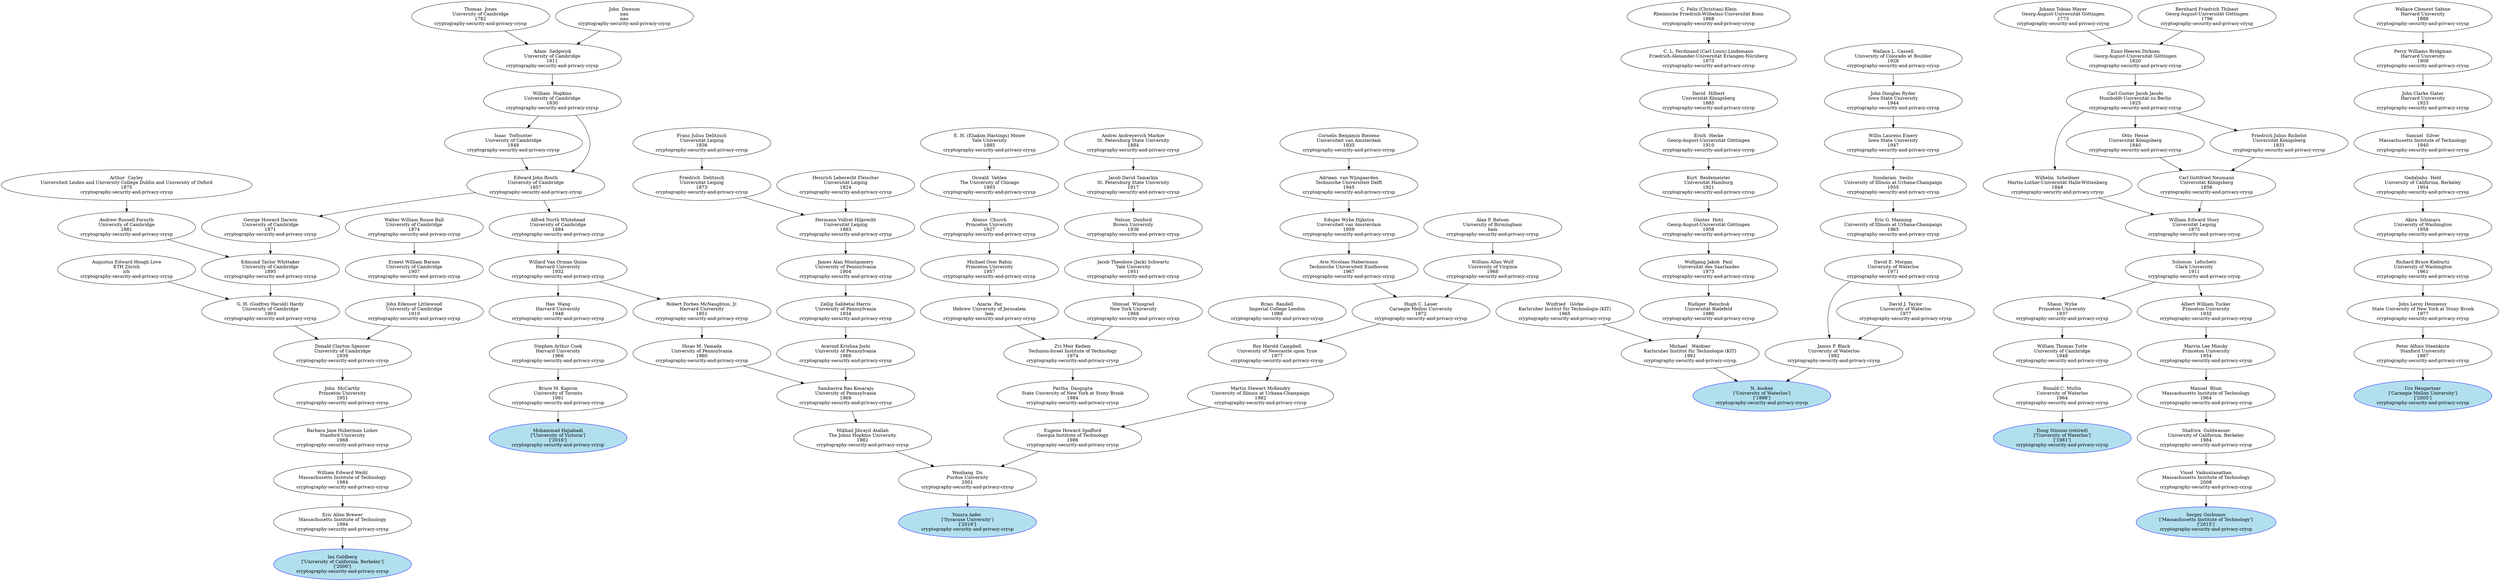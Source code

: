 digraph "Academic Genealogy for cryptography-security-and-privacy-crysp" {
	218594 [label="Yousra Aafer 
['Syracuse University']
['2016']
cryptography-security-and-privacy-crysp" color=blue fillcolor=lightblue2 style=filled]
	67046 [label="N. Asokan
['University of Waterloo']
['1998']
cryptography-security-and-privacy-crysp" color=blue fillcolor=lightblue2 style=filled]
	70144 [label="Ian Goldberg
['University of California, Berkeley']
['2000']
cryptography-security-and-privacy-crysp" color=blue fillcolor=lightblue2 style=filled]
	203875 [label="Sergey Gorbunov
['Massachusetts Institute of Technology']
['2015']
cryptography-security-and-privacy-crysp" color=blue fillcolor=lightblue2 style=filled]
	206018 [label="Mohammad Hajiabadi
['University of Victoria']
['2016']
cryptography-security-and-privacy-crysp" color=blue fillcolor=lightblue2 style=filled]
	145850 [label="Urs Hengartner
['Carnegie Mellon University']
['2005']
cryptography-security-and-privacy-crysp" color=blue fillcolor=lightblue2 style=filled]
	33044 [label="Doug Stinson (retired)
['University of Waterloo']
['1981']
cryptography-security-and-privacy-crysp" color=blue fillcolor=lightblue2 style=filled]
	81699 [label="Wenliang  Du
Purdue University
2001
cryptography-security-and-privacy-crysp"]
	120682 [label="Michael   Waidner
Karlsruher Institut für Technologie (KIT)
1991
cryptography-security-and-privacy-crysp"]
	66819 [label="James P. Black
University of Waterloo
1982
cryptography-security-and-privacy-crysp"]
	67451 [label="Eric Allen Brewer
Massachusetts Institute of Technology
1994
cryptography-security-and-privacy-crysp"]
	133526 [label="Vinod  Vaikuntanathan
Massachusetts Institute of Technology
2008
cryptography-security-and-privacy-crysp"]
	72032 [label="Bruce M. Kapron
University of Toronto
1991
cryptography-security-and-privacy-crysp"]
	50087 [label="Peter Alfons Steenkiste
Stanford University
1987
cryptography-security-and-privacy-crysp"]
	33040 [label="Ronald C. Mullin
University of Waterloo
1964
cryptography-security-and-privacy-crysp"]
	47076 [label="Mikhail Jibrayil Atallah
The Johns Hopkins University
1982
cryptography-security-and-privacy-crysp"]
	81691 [label="Eugene Howard Spafford
Georgia Institute of Technology
1986
cryptography-security-and-privacy-crysp"]
	120676 [label="Winfried   Görke
Karlsruher Institut für Technologie (KIT)
1965
cryptography-security-and-privacy-crysp"]
	58017 [label="Rüdiger  Reischuk
Universität Bielefeld
1980
cryptography-security-and-privacy-crysp"]
	66870 [label="David J. Taylor
University of Waterloo
1977
cryptography-security-and-privacy-crysp"]
	66871 [label="David E. Morgan
University of Waterloo
1971
cryptography-security-and-privacy-crysp"]
	67447 [label="William Edward Weihl
Massachusetts Institute of Technology
1984
cryptography-security-and-privacy-crysp"]
	35879 [label="Shafrira  Goldwasser
University of California, Berkeley
1984
cryptography-security-and-privacy-crysp"]
	14011 [label="Stephen Arthur Cook
Harvard University
1966
cryptography-security-and-privacy-crysp"]
	40909 [label="John Leroy Hennessy
State University of New York at Stony Brook
1977
cryptography-security-and-privacy-crysp"]
	15096 [label="William Thomas Tutte
University of Cambridge
1948
cryptography-security-and-privacy-crysp"]
	50660 [label="Sambasiva Rao Kosaraju
University of Pennsylvania
1969
cryptography-security-and-privacy-crysp"]
	52892 [label="Partha  Dasgupta
State University of New York at Stony Brook
1984
cryptography-security-and-privacy-crysp"]
	106989 [label="Martin Stewart McKendry
University of Illinois at Urbana-Champaign
1982
cryptography-security-and-privacy-crysp"]
	21130 [label="Wolfgang Jakob  Paul
Universität des Saarlandes
1973
cryptography-security-and-privacy-crysp"]
	66872 [label="Eric G. Manning
University of Illinois at Urbana-Champaign
1965
cryptography-security-and-privacy-crysp"]
	61932 [label="Barbara Jane Huberman Liskov
Stanford University
1968
cryptography-security-and-privacy-crysp"]
	13373 [label="Manuel  Blum
Massachusetts Institute of Technology
1964
cryptography-security-and-privacy-crysp"]
	29869 [label="Hao  Wang
Harvard University
1948
cryptography-security-and-privacy-crysp"]
	94545 [label="Richard Bruce Kieburtz
University of Washington
1961
cryptography-security-and-privacy-crysp"]
	1406 [label="Shaun  Wylie
Princeton University
1937
cryptography-security-and-privacy-crysp"]
	129486 [label="Aravind Krishna Joshi
University of Pennsylvania
1960
cryptography-security-and-privacy-crysp"]
	53467 [label="Hisao M. Yamada
University of Pennsylvania
1960
cryptography-security-and-privacy-crysp"]
	11624 [label="Zvi Meir Kedem
Technion-Israel Institute of Technology
1974
cryptography-security-and-privacy-crysp"]
	94846 [label="Roy Harold Campbell
University of Newcastle upon Tyne
1977
cryptography-security-and-privacy-crysp"]
	21668 [label="Günter  Hotz
Georg-August-Universität Göttingen
1958
cryptography-security-and-privacy-crysp"]
	92718 [label="Sundaram  Seshu
University of Illinois at Urbana-Champaign
1955
cryptography-security-and-privacy-crysp"]
	22145 [label="John  McCarthy
Princeton University
1951
cryptography-security-and-privacy-crysp"]
	6869 [label="Marvin Lee Minsky
Princeton University
1954
cryptography-security-and-privacy-crysp"]
	73831 [label="Willard Van Orman Quine
Harvard University
1932
cryptography-security-and-privacy-crysp"]
	21212 [label="Akira  Ishimaru
University of Washington
1958
cryptography-security-and-privacy-crysp"]
	7461 [label="Solomon  Lefschetz
Clark University
1911
cryptography-security-and-privacy-crysp"]
	76341 [label="Zellig Sabbetai Harris
University of Pennsylvania
1934
cryptography-security-and-privacy-crysp"]
	74578 [label="Robert Forbes McNaughton, Jr.
Harvard University
1951
cryptography-security-and-privacy-crysp"]
	74435 [label="Azaria  Paz
Hebrew University of Jerusalem
lem
cryptography-security-and-privacy-crysp"]
	8737 [label="Shmuel  Winograd
New York University
1968
cryptography-security-and-privacy-crysp"]
	149829 [label="Brian  Randell
Imperial College London
1989
cryptography-security-and-privacy-crysp"]
	185791 [label="Hugh C. Lauer
Carnegie Mellon University
1972
cryptography-security-and-privacy-crysp"]
	15252 [label="Kurt  Reidemeister
Universität Hamburg
1921
cryptography-security-and-privacy-crysp"]
	92644 [label="Willis Laurens Emery
Iowa State University
1947
cryptography-security-and-privacy-crysp"]
	10290 [label="Donald Clayton Spencer
University of Cambridge
1939
cryptography-security-and-privacy-crysp"]
	8581 [label="Albert William Tucker
Princeton University
1932
cryptography-security-and-privacy-crysp"]
	78732 [label="Alfred North Whitehead
University of Cambridge
1884
cryptography-security-and-privacy-crysp"]
	35108 [label="Gedaliahu  Held
University of California, Berkeley
1954
cryptography-security-and-privacy-crysp"]
	7451 [label="William Edward Story
Universität Leipzig
1875
cryptography-security-and-privacy-crysp"]
	129621 [label="James Alan Montgomery
University of Pennsylvania
1904
cryptography-security-and-privacy-crysp"]
	8023 [label="Michael Oser Rabin
Princeton University
1957
cryptography-security-and-privacy-crysp"]
	13409 [label="Jacob Theodore (Jack) Schwartz
Yale University
1951
cryptography-security-and-privacy-crysp"]
	50067 [label="Arie Nicolaas Habermann
Technische Universiteit Eindhoven
1967
cryptography-security-and-privacy-crysp"]
	50092 [label="William Allan Wulf
University of Virginia
1968
cryptography-security-and-privacy-crysp"]
	7379 [label="Erich  Hecke
Georg-August-Universität Göttingen
1910
cryptography-security-and-privacy-crysp"]
	92761 [label="John Douglas Ryder
Iowa State University
1944
cryptography-security-and-privacy-crysp"]
	10463 [label="John Edensor Littlewood
University of Cambridge
1910
cryptography-security-and-privacy-crysp"]
	17806 [label="G. H. (Godfrey Harold) Hardy
University of Cambridge
1903
cryptography-security-and-privacy-crysp"]
	101929 [label="Edward John Routh
University of Cambridge
1857
cryptography-security-and-privacy-crysp"]
	144842 [label="Samuel  Silver
Massachusetts Institute of Technology
1940
cryptography-security-and-privacy-crysp"]
	32858 [label="Carl Gottfried Neumann
Universität Königsberg
1856
cryptography-security-and-privacy-crysp"]
	18589 [label="Wilhelm  Scheibner
Martin-Luther-Universität Halle-Wittenberg
1848
cryptography-security-and-privacy-crysp"]
	145782 [label="Hermann Vollrat Hilprecht
Universität Leipzig
1883
cryptography-security-and-privacy-crysp"]
	8011 [label="Alonzo  Church
Princeton University
1927
cryptography-security-and-privacy-crysp"]
	4299 [label="Nelson  Dunford
Brown University
1936
cryptography-security-and-privacy-crysp"]
	45747 [label="Edsger Wybe Dijkstra
Universiteit van Amsterdam
1959
cryptography-security-and-privacy-crysp"]
	63904 [label="Alan P. Batson
University of Birmingham
ham
cryptography-security-and-privacy-crysp"]
	7298 [label="David  Hilbert
Universität Königsberg
1885
cryptography-security-and-privacy-crysp"]
	131580 [label="Wallace L. Cassell
University of Colorado at Boulder
1928
cryptography-security-and-privacy-crysp"]
	12099 [label="Ernest William Barnes
University of Cambridge
1907
cryptography-security-and-privacy-crysp"]
	31354 [label="Augustus Edward Hough Love
ETH Zürich
ich
cryptography-security-and-privacy-crysp"]
	18571 [label="Edmund Taylor Whittaker
University of Cambridge
1895
cryptography-security-and-privacy-crysp"]
	42016 [label="William  Hopkins
University of Cambridge
1830
cryptography-security-and-privacy-crysp"]
	129420 [label="Isaac  Todhunter
University of Cambridge
1848
cryptography-security-and-privacy-crysp"]
	64503 [label="John Clarke Slater
Harvard University
1923
cryptography-security-and-privacy-crysp"]
	46967 [label="Otto  Hesse
Universität Königsberg
1840
cryptography-security-and-privacy-crysp"]
	57706 [label="Friedrich Julius Richelot
Universität Königsberg
1831
cryptography-security-and-privacy-crysp"]
	15635 [label="Carl Gustav Jacob Jacobi
Humboldt-Universität zu Berlin
1825
cryptography-security-and-privacy-crysp"]
	145781 [label="Friedrich  Delitzsch
Universität Leipzig
1873
cryptography-security-and-privacy-crysp"]
	156004 [label="Heinrich Leberecht Fleischer
Universität Leipzig
1824
cryptography-security-and-privacy-crysp"]
	805 [label="Oswald  Veblen
The University of Chicago
1903
cryptography-security-and-privacy-crysp"]
	4740 [label="Jacob David Tamarkin
St. Petersburg State University
1917
cryptography-security-and-privacy-crysp"]
	59162 [label="Adriaan  van Wijngaarden
Technische Universiteit Delft
1945
cryptography-security-and-privacy-crysp"]
	7404 [label="C. L. Ferdinand (Carl Louis) Lindemann
Friedrich-Alexander-Universität Erlangen-Nürnberg
1873
cryptography-security-and-privacy-crysp"]
	27230 [label="Walter William Rouse Ball
University of Cambridge
1874
cryptography-security-and-privacy-crysp"]
	17829 [label="Andrew Russell Forsyth
University of Cambridge
1881
cryptography-security-and-privacy-crysp"]
	17467 [label="George Howard Darwin
University of Cambridge
1871
cryptography-security-and-privacy-crysp"]
	102043 [label="Adam  Sedgwick
University of Cambridge
1811
cryptography-security-and-privacy-crysp"]
	79749 [label="Percy Williams Bridgman
Harvard University
1908
cryptography-security-and-privacy-crysp"]
	41423 [label="Enno Heeren Dirksen
Georg-August-Universität Göttingen
1820
cryptography-security-and-privacy-crysp"]
	145779 [label="Franz Julius Delitzsch
Universität Leipzig
1836
cryptography-security-and-privacy-crysp"]
	806 [label="E. H. (Eliakim Hastings) Moore
Yale University
1885
cryptography-security-and-privacy-crysp"]
	12543 [label="Andrei Andreyevich Markov
St. Petersburg State University
1884
cryptography-security-and-privacy-crysp"]
	58909 [label="Cornelis Benjamin Biezeno
Universiteit van Amsterdam
1933
cryptography-security-and-privacy-crysp"]
	7401 [label="C. Felix (Christian) Klein
Rheinische Friedrich-Wilhelms-Universität Bonn
1868
cryptography-security-and-privacy-crysp"]
	7824 [label="Arthur  Cayley
Universiteit Leiden and University College Dublin and University of Oxford
1875
cryptography-security-and-privacy-crysp"]
	102036 [label="Thomas  Jones
University of Cambridge
1782
cryptography-security-and-privacy-crysp"]
	102037 [label="John  Dawson
nan
nan
cryptography-security-and-privacy-crysp"]
	35094 [label="Wallace Clement Sabine
Harvard University
1888
cryptography-security-and-privacy-crysp"]
	57659 [label="Johann Tobias Mayer
Georg-August-Universität Göttingen
1773
cryptography-security-and-privacy-crysp"]
	57667 [label="Bernhard Friedrich Thibaut
Georg-August-Universität Göttingen
1796
cryptography-security-and-privacy-crysp"]
	81699 -> 218594
	120682 -> 67046
	66819 -> 67046
	67451 -> 70144
	133526 -> 203875
	72032 -> 206018
	50087 -> 145850
	33040 -> 33044
	47076 -> 81699
	81691 -> 81699
	120676 -> 120682
	58017 -> 120682
	66870 -> 66819
	66871 -> 66819
	67447 -> 67451
	35879 -> 133526
	14011 -> 72032
	40909 -> 50087
	15096 -> 33040
	50660 -> 47076
	52892 -> 81691
	106989 -> 81691
	21130 -> 58017
	66871 -> 66870
	66872 -> 66871
	61932 -> 67447
	13373 -> 35879
	29869 -> 14011
	94545 -> 40909
	1406 -> 15096
	129486 -> 50660
	53467 -> 50660
	11624 -> 52892
	94846 -> 106989
	21668 -> 21130
	92718 -> 66872
	22145 -> 61932
	6869 -> 13373
	73831 -> 29869
	21212 -> 94545
	7461 -> 1406
	76341 -> 129486
	74578 -> 53467
	74435 -> 11624
	8737 -> 11624
	149829 -> 94846
	185791 -> 94846
	15252 -> 21668
	92644 -> 92718
	10290 -> 22145
	8581 -> 6869
	78732 -> 73831
	35108 -> 21212
	7451 -> 7461
	129621 -> 76341
	73831 -> 74578
	8023 -> 74435
	13409 -> 8737
	50067 -> 185791
	50092 -> 185791
	7379 -> 15252
	92761 -> 92644
	10463 -> 10290
	17806 -> 10290
	7461 -> 8581
	101929 -> 78732
	144842 -> 35108
	32858 -> 7451
	18589 -> 7451
	145782 -> 129621
	8011 -> 8023
	4299 -> 13409
	45747 -> 50067
	63904 -> 50092
	7298 -> 7379
	131580 -> 92761
	12099 -> 10463
	31354 -> 17806
	18571 -> 17806
	42016 -> 101929
	129420 -> 101929
	64503 -> 144842
	46967 -> 32858
	57706 -> 32858
	15635 -> 18589
	145781 -> 145782
	156004 -> 145782
	805 -> 8011
	4740 -> 4299
	59162 -> 45747
	7404 -> 7298
	27230 -> 12099
	17829 -> 18571
	17467 -> 18571
	102043 -> 42016
	42016 -> 129420
	79749 -> 64503
	15635 -> 46967
	15635 -> 57706
	41423 -> 15635
	145779 -> 145781
	806 -> 805
	12543 -> 4740
	58909 -> 59162
	7401 -> 7404
	7824 -> 17829
	101929 -> 17467
	102036 -> 102043
	102037 -> 102043
	35094 -> 79749
	57659 -> 41423
	57667 -> 41423
}
